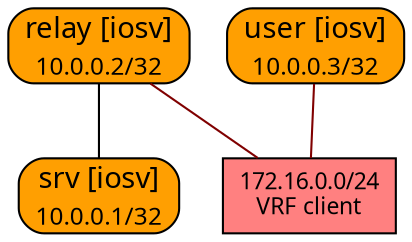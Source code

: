 graph {
  bgcolor="transparent"
  node [shape=box, style="rounded,filled" fontname=Verdana]
  edge [fontname=Verdana labelfontsize=10 labeldistance=1.5]
  "srv" [
    label=<srv [iosv]<br /><sub>10.0.0.1/32</sub>>
    fillcolor="#ff9f01"
  ]
  "relay" [
    label=<relay [iosv]<br /><sub>10.0.0.2/32</sub>>
    fillcolor="#ff9f01"
  ]
  "user" [
    label=<user [iosv]<br /><sub>10.0.0.3/32</sub>>
    fillcolor="#ff9f01"
  ]
 "relay" -- "srv" [ width=5 ]
  "relay_2" [style=filled fillcolor="#ff8080" fontsize=11 label=<172.16.0.0/24<br />VRF client>]
 "user" -- "relay_2" [ color="#800000"  width=5 ]
 "relay" -- "relay_2" [ color="#800000"  width=5 ]
}
